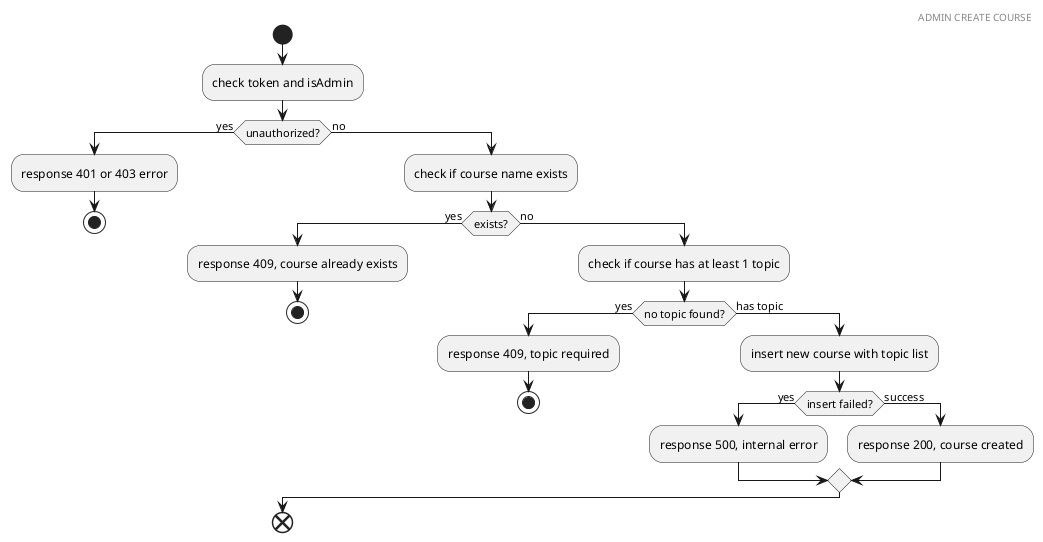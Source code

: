 @startuml Admin create course
header ADMIN CREATE COURSE
start
  :check token and isAdmin;
  if (unauthorized?) then (yes)
    :response 401 or 403 error;
    stop
  else (no)
    :check if course name exists;
    if (exists?) then (yes)
      :response 409, course already exists;
      stop
    else (no)
      :check if course has at least 1 topic;
      if (no topic found?) then (yes)
        :response 409, topic required;
        stop
      else (has topic)
        :insert new course with topic list;
        if (insert failed?) then (yes)
          :response 500, internal error;
        else (success)
          :response 200, course created;
        endif
      endif
    endif
  endif
end
@enduml
